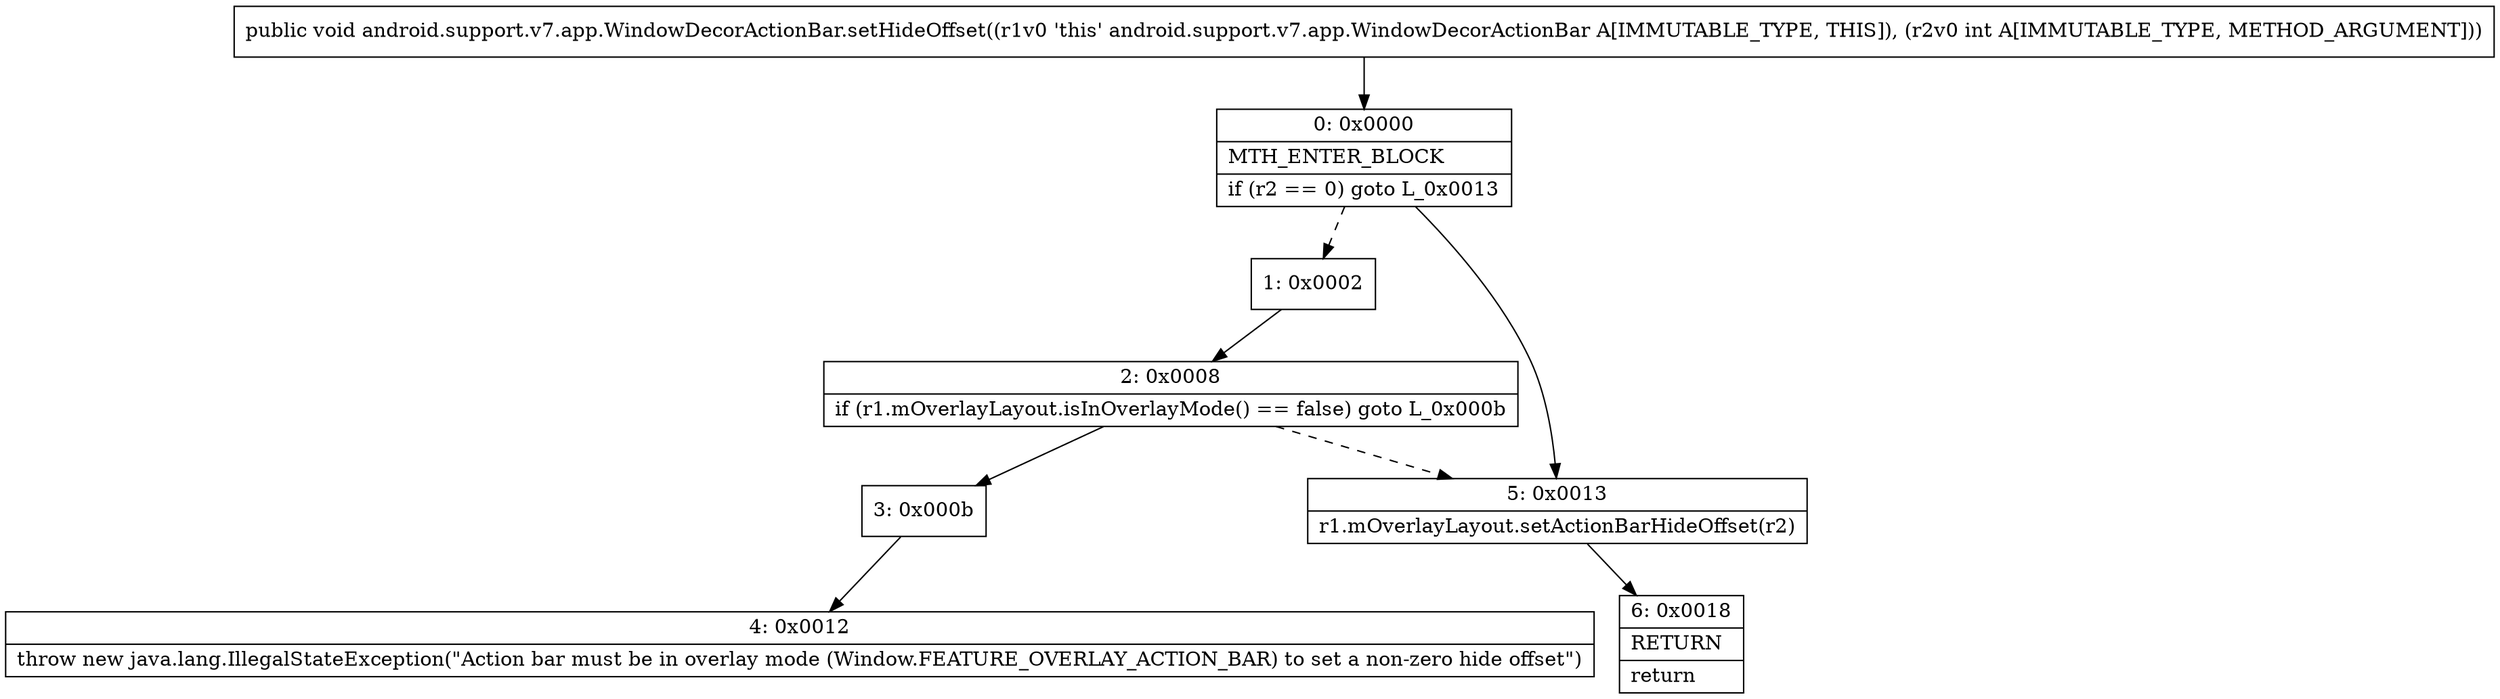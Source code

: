 digraph "CFG forandroid.support.v7.app.WindowDecorActionBar.setHideOffset(I)V" {
Node_0 [shape=record,label="{0\:\ 0x0000|MTH_ENTER_BLOCK\l|if (r2 == 0) goto L_0x0013\l}"];
Node_1 [shape=record,label="{1\:\ 0x0002}"];
Node_2 [shape=record,label="{2\:\ 0x0008|if (r1.mOverlayLayout.isInOverlayMode() == false) goto L_0x000b\l}"];
Node_3 [shape=record,label="{3\:\ 0x000b}"];
Node_4 [shape=record,label="{4\:\ 0x0012|throw new java.lang.IllegalStateException(\"Action bar must be in overlay mode (Window.FEATURE_OVERLAY_ACTION_BAR) to set a non\-zero hide offset\")\l}"];
Node_5 [shape=record,label="{5\:\ 0x0013|r1.mOverlayLayout.setActionBarHideOffset(r2)\l}"];
Node_6 [shape=record,label="{6\:\ 0x0018|RETURN\l|return\l}"];
MethodNode[shape=record,label="{public void android.support.v7.app.WindowDecorActionBar.setHideOffset((r1v0 'this' android.support.v7.app.WindowDecorActionBar A[IMMUTABLE_TYPE, THIS]), (r2v0 int A[IMMUTABLE_TYPE, METHOD_ARGUMENT])) }"];
MethodNode -> Node_0;
Node_0 -> Node_1[style=dashed];
Node_0 -> Node_5;
Node_1 -> Node_2;
Node_2 -> Node_3;
Node_2 -> Node_5[style=dashed];
Node_3 -> Node_4;
Node_5 -> Node_6;
}

